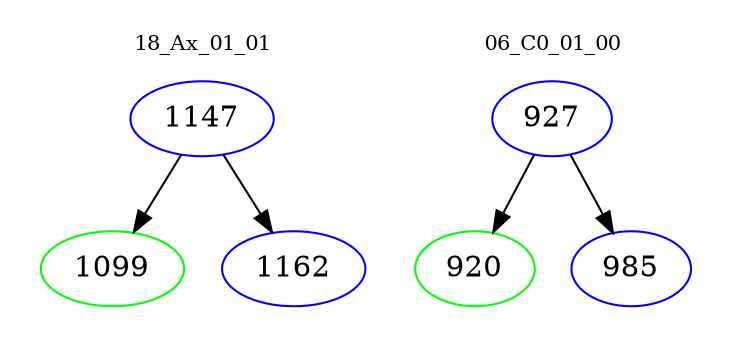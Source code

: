 digraph{
subgraph cluster_0 {
color = white
label = "18_Ax_01_01";
fontsize=10;
T0_1147 [label="1147", color="blue"]
T0_1147 -> T0_1099 [color="black"]
T0_1099 [label="1099", color="green"]
T0_1147 -> T0_1162 [color="black"]
T0_1162 [label="1162", color="blue"]
}
subgraph cluster_1 {
color = white
label = "06_C0_01_00";
fontsize=10;
T1_927 [label="927", color="blue"]
T1_927 -> T1_920 [color="black"]
T1_920 [label="920", color="green"]
T1_927 -> T1_985 [color="black"]
T1_985 [label="985", color="blue"]
}
}
